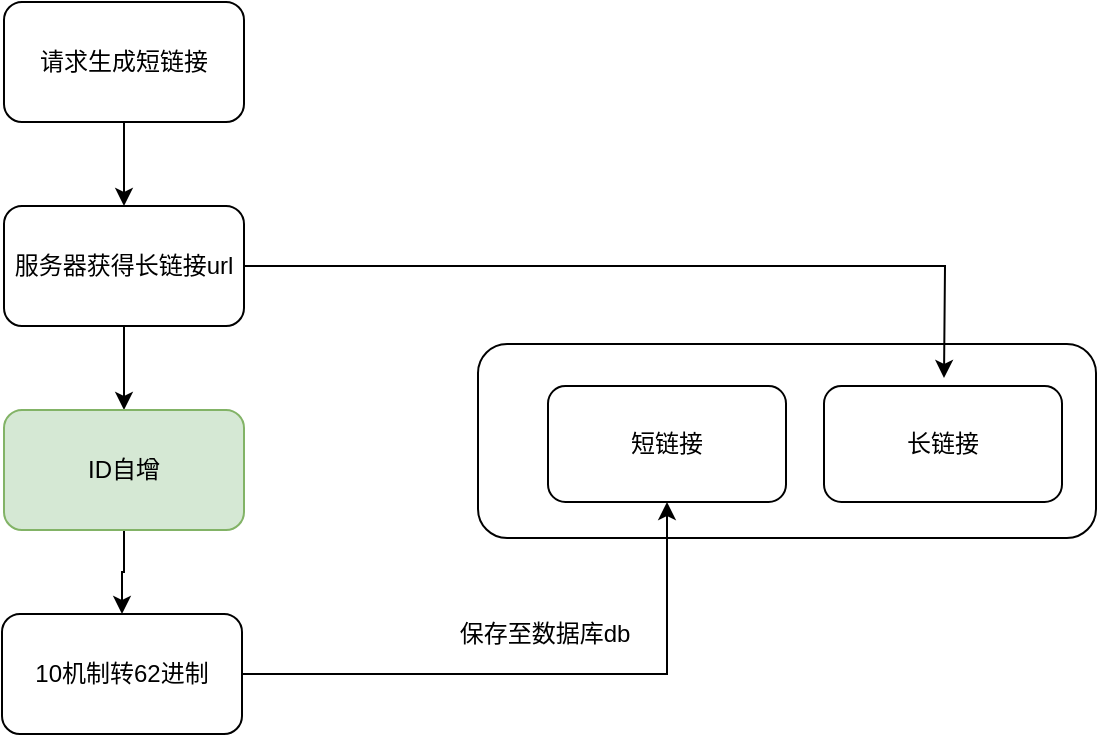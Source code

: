 <mxfile version="16.5.6" type="github" pages="2">
  <diagram id="6sGAETR8w0xiFTCWtglB" name="生成">
    <mxGraphModel dx="1107" dy="690" grid="0" gridSize="1" guides="1" tooltips="1" connect="1" arrows="1" fold="1" page="1" pageScale="1" pageWidth="1200" pageHeight="1600" math="0" shadow="0">
      <root>
        <mxCell id="0" />
        <mxCell id="1" parent="0" />
        <mxCell id="zSOa3aUuZyntS9AyegXT-2" value="" style="rounded=1;whiteSpace=wrap;html=1;" parent="1" vertex="1">
          <mxGeometry x="366" y="242" width="309" height="97" as="geometry" />
        </mxCell>
        <mxCell id="zSOa3aUuZyntS9AyegXT-4" value="" style="edgeStyle=orthogonalEdgeStyle;rounded=0;orthogonalLoop=1;jettySize=auto;html=1;" parent="1" source="Lq4WTdVpxMLXI-l02kgm-1" target="zSOa3aUuZyntS9AyegXT-1" edge="1">
          <mxGeometry relative="1" as="geometry" />
        </mxCell>
        <mxCell id="zSOa3aUuZyntS9AyegXT-12" style="edgeStyle=orthogonalEdgeStyle;rounded=0;orthogonalLoop=1;jettySize=auto;html=1;exitX=1;exitY=0.5;exitDx=0;exitDy=0;" parent="1" source="Lq4WTdVpxMLXI-l02kgm-1" edge="1">
          <mxGeometry relative="1" as="geometry">
            <mxPoint x="599" y="259" as="targetPoint" />
          </mxGeometry>
        </mxCell>
        <mxCell id="Lq4WTdVpxMLXI-l02kgm-1" value="服务器获得长链接url" style="rounded=1;whiteSpace=wrap;html=1;" parent="1" vertex="1">
          <mxGeometry x="129" y="173" width="120" height="60" as="geometry" />
        </mxCell>
        <mxCell id="zSOa3aUuZyntS9AyegXT-5" value="" style="edgeStyle=orthogonalEdgeStyle;rounded=0;orthogonalLoop=1;jettySize=auto;html=1;" parent="1" source="zSOa3aUuZyntS9AyegXT-1" target="zSOa3aUuZyntS9AyegXT-3" edge="1">
          <mxGeometry relative="1" as="geometry" />
        </mxCell>
        <mxCell id="zSOa3aUuZyntS9AyegXT-1" value="ID自增&lt;br&gt;" style="rounded=1;whiteSpace=wrap;html=1;fillColor=#d5e8d4;strokeColor=#82b366;" parent="1" vertex="1">
          <mxGeometry x="129" y="275" width="120" height="60" as="geometry" />
        </mxCell>
        <mxCell id="zSOa3aUuZyntS9AyegXT-13" style="edgeStyle=orthogonalEdgeStyle;rounded=0;orthogonalLoop=1;jettySize=auto;html=1;exitX=1;exitY=0.5;exitDx=0;exitDy=0;" parent="1" source="zSOa3aUuZyntS9AyegXT-3" target="zSOa3aUuZyntS9AyegXT-10" edge="1">
          <mxGeometry relative="1" as="geometry" />
        </mxCell>
        <mxCell id="zSOa3aUuZyntS9AyegXT-3" value="&lt;span&gt;10机制转62进制&lt;/span&gt;" style="rounded=1;whiteSpace=wrap;html=1;" parent="1" vertex="1">
          <mxGeometry x="128" y="377" width="120" height="60" as="geometry" />
        </mxCell>
        <mxCell id="zSOa3aUuZyntS9AyegXT-9" value="" style="edgeStyle=orthogonalEdgeStyle;rounded=0;orthogonalLoop=1;jettySize=auto;html=1;" parent="1" source="zSOa3aUuZyntS9AyegXT-8" target="Lq4WTdVpxMLXI-l02kgm-1" edge="1">
          <mxGeometry relative="1" as="geometry" />
        </mxCell>
        <mxCell id="zSOa3aUuZyntS9AyegXT-8" value="请求生成短链接" style="rounded=1;whiteSpace=wrap;html=1;" parent="1" vertex="1">
          <mxGeometry x="129" y="71" width="120" height="60" as="geometry" />
        </mxCell>
        <mxCell id="zSOa3aUuZyntS9AyegXT-10" value="短链接" style="rounded=1;whiteSpace=wrap;html=1;" parent="1" vertex="1">
          <mxGeometry x="401" y="263" width="119" height="58" as="geometry" />
        </mxCell>
        <mxCell id="zSOa3aUuZyntS9AyegXT-11" value="长链接" style="rounded=1;whiteSpace=wrap;html=1;" parent="1" vertex="1">
          <mxGeometry x="539" y="263" width="119" height="58" as="geometry" />
        </mxCell>
        <mxCell id="zSOa3aUuZyntS9AyegXT-14" value="保存至数据库db" style="text;html=1;strokeColor=none;fillColor=none;align=center;verticalAlign=middle;whiteSpace=wrap;rounded=0;" parent="1" vertex="1">
          <mxGeometry x="342" y="369" width="115" height="35" as="geometry" />
        </mxCell>
      </root>
    </mxGraphModel>
  </diagram>
  <diagram id="yL8z4aRI43s9ijKa5Odq" name="请求">
    <mxGraphModel dx="949" dy="591" grid="0" gridSize="10" guides="1" tooltips="1" connect="1" arrows="1" fold="1" page="1" pageScale="1" pageWidth="1200" pageHeight="1600" math="0" shadow="0">
      <root>
        <mxCell id="GlwLC4NgY-SMz9xsL2S6-0" />
        <mxCell id="GlwLC4NgY-SMz9xsL2S6-1" parent="GlwLC4NgY-SMz9xsL2S6-0" />
        <mxCell id="weGbmb3leySab_ZUqel8-0" value="" style="rounded=1;whiteSpace=wrap;html=1;" vertex="1" parent="GlwLC4NgY-SMz9xsL2S6-1">
          <mxGeometry x="527" y="258" width="309" height="97" as="geometry" />
        </mxCell>
        <mxCell id="weGbmb3leySab_ZUqel8-2" style="edgeStyle=orthogonalEdgeStyle;rounded=0;orthogonalLoop=1;jettySize=auto;html=1;exitX=1;exitY=0.5;exitDx=0;exitDy=0;entryX=0.5;entryY=0;entryDx=0;entryDy=0;" edge="1" parent="GlwLC4NgY-SMz9xsL2S6-1" source="weGbmb3leySab_ZUqel8-3" target="weGbmb3leySab_ZUqel8-10">
          <mxGeometry relative="1" as="geometry">
            <mxPoint x="760" y="275" as="targetPoint" />
          </mxGeometry>
        </mxCell>
        <mxCell id="weGbmb3leySab_ZUqel8-3" value="服务器获得短链url" style="rounded=1;whiteSpace=wrap;html=1;" vertex="1" parent="GlwLC4NgY-SMz9xsL2S6-1">
          <mxGeometry x="290" y="189" width="120" height="60" as="geometry" />
        </mxCell>
        <mxCell id="weGbmb3leySab_ZUqel8-15" style="edgeStyle=orthogonalEdgeStyle;rounded=0;orthogonalLoop=1;jettySize=auto;html=1;exitX=0.5;exitY=1;exitDx=0;exitDy=0;" edge="1" parent="GlwLC4NgY-SMz9xsL2S6-1" source="weGbmb3leySab_ZUqel8-7" target="weGbmb3leySab_ZUqel8-14">
          <mxGeometry relative="1" as="geometry" />
        </mxCell>
        <mxCell id="weGbmb3leySab_ZUqel8-7" value="&lt;span&gt;获取原链接&lt;/span&gt;" style="rounded=1;whiteSpace=wrap;html=1;" vertex="1" parent="GlwLC4NgY-SMz9xsL2S6-1">
          <mxGeometry x="289" y="393" width="120" height="60" as="geometry" />
        </mxCell>
        <mxCell id="weGbmb3leySab_ZUqel8-8" value="" style="edgeStyle=orthogonalEdgeStyle;rounded=0;orthogonalLoop=1;jettySize=auto;html=1;" edge="1" parent="GlwLC4NgY-SMz9xsL2S6-1" source="weGbmb3leySab_ZUqel8-9" target="weGbmb3leySab_ZUqel8-3">
          <mxGeometry relative="1" as="geometry" />
        </mxCell>
        <mxCell id="weGbmb3leySab_ZUqel8-9" value="请求短链接" style="rounded=1;whiteSpace=wrap;html=1;" vertex="1" parent="GlwLC4NgY-SMz9xsL2S6-1">
          <mxGeometry x="290" y="87" width="120" height="60" as="geometry" />
        </mxCell>
        <mxCell id="weGbmb3leySab_ZUqel8-10" value="短链接" style="rounded=1;whiteSpace=wrap;html=1;" vertex="1" parent="GlwLC4NgY-SMz9xsL2S6-1">
          <mxGeometry x="562" y="279" width="119" height="58" as="geometry" />
        </mxCell>
        <mxCell id="weGbmb3leySab_ZUqel8-13" style="edgeStyle=orthogonalEdgeStyle;rounded=0;orthogonalLoop=1;jettySize=auto;html=1;entryX=1;entryY=0.5;entryDx=0;entryDy=0;" edge="1" parent="GlwLC4NgY-SMz9xsL2S6-1" source="weGbmb3leySab_ZUqel8-11" target="weGbmb3leySab_ZUqel8-7">
          <mxGeometry relative="1" as="geometry">
            <Array as="points">
              <mxPoint x="759" y="423" />
            </Array>
          </mxGeometry>
        </mxCell>
        <mxCell id="weGbmb3leySab_ZUqel8-11" value="长链接" style="rounded=1;whiteSpace=wrap;html=1;" vertex="1" parent="GlwLC4NgY-SMz9xsL2S6-1">
          <mxGeometry x="700" y="279" width="119" height="58" as="geometry" />
        </mxCell>
        <mxCell id="weGbmb3leySab_ZUqel8-12" value="查询缓存数据库db" style="text;html=1;strokeColor=none;fillColor=none;align=center;verticalAlign=middle;whiteSpace=wrap;rounded=0;" vertex="1" parent="GlwLC4NgY-SMz9xsL2S6-1">
          <mxGeometry x="461" y="177" width="115" height="35" as="geometry" />
        </mxCell>
        <mxCell id="weGbmb3leySab_ZUqel8-14" value="&lt;span&gt;跳转&lt;/span&gt;" style="rounded=1;whiteSpace=wrap;html=1;" vertex="1" parent="GlwLC4NgY-SMz9xsL2S6-1">
          <mxGeometry x="289" y="478" width="120" height="60" as="geometry" />
        </mxCell>
      </root>
    </mxGraphModel>
  </diagram>
</mxfile>
